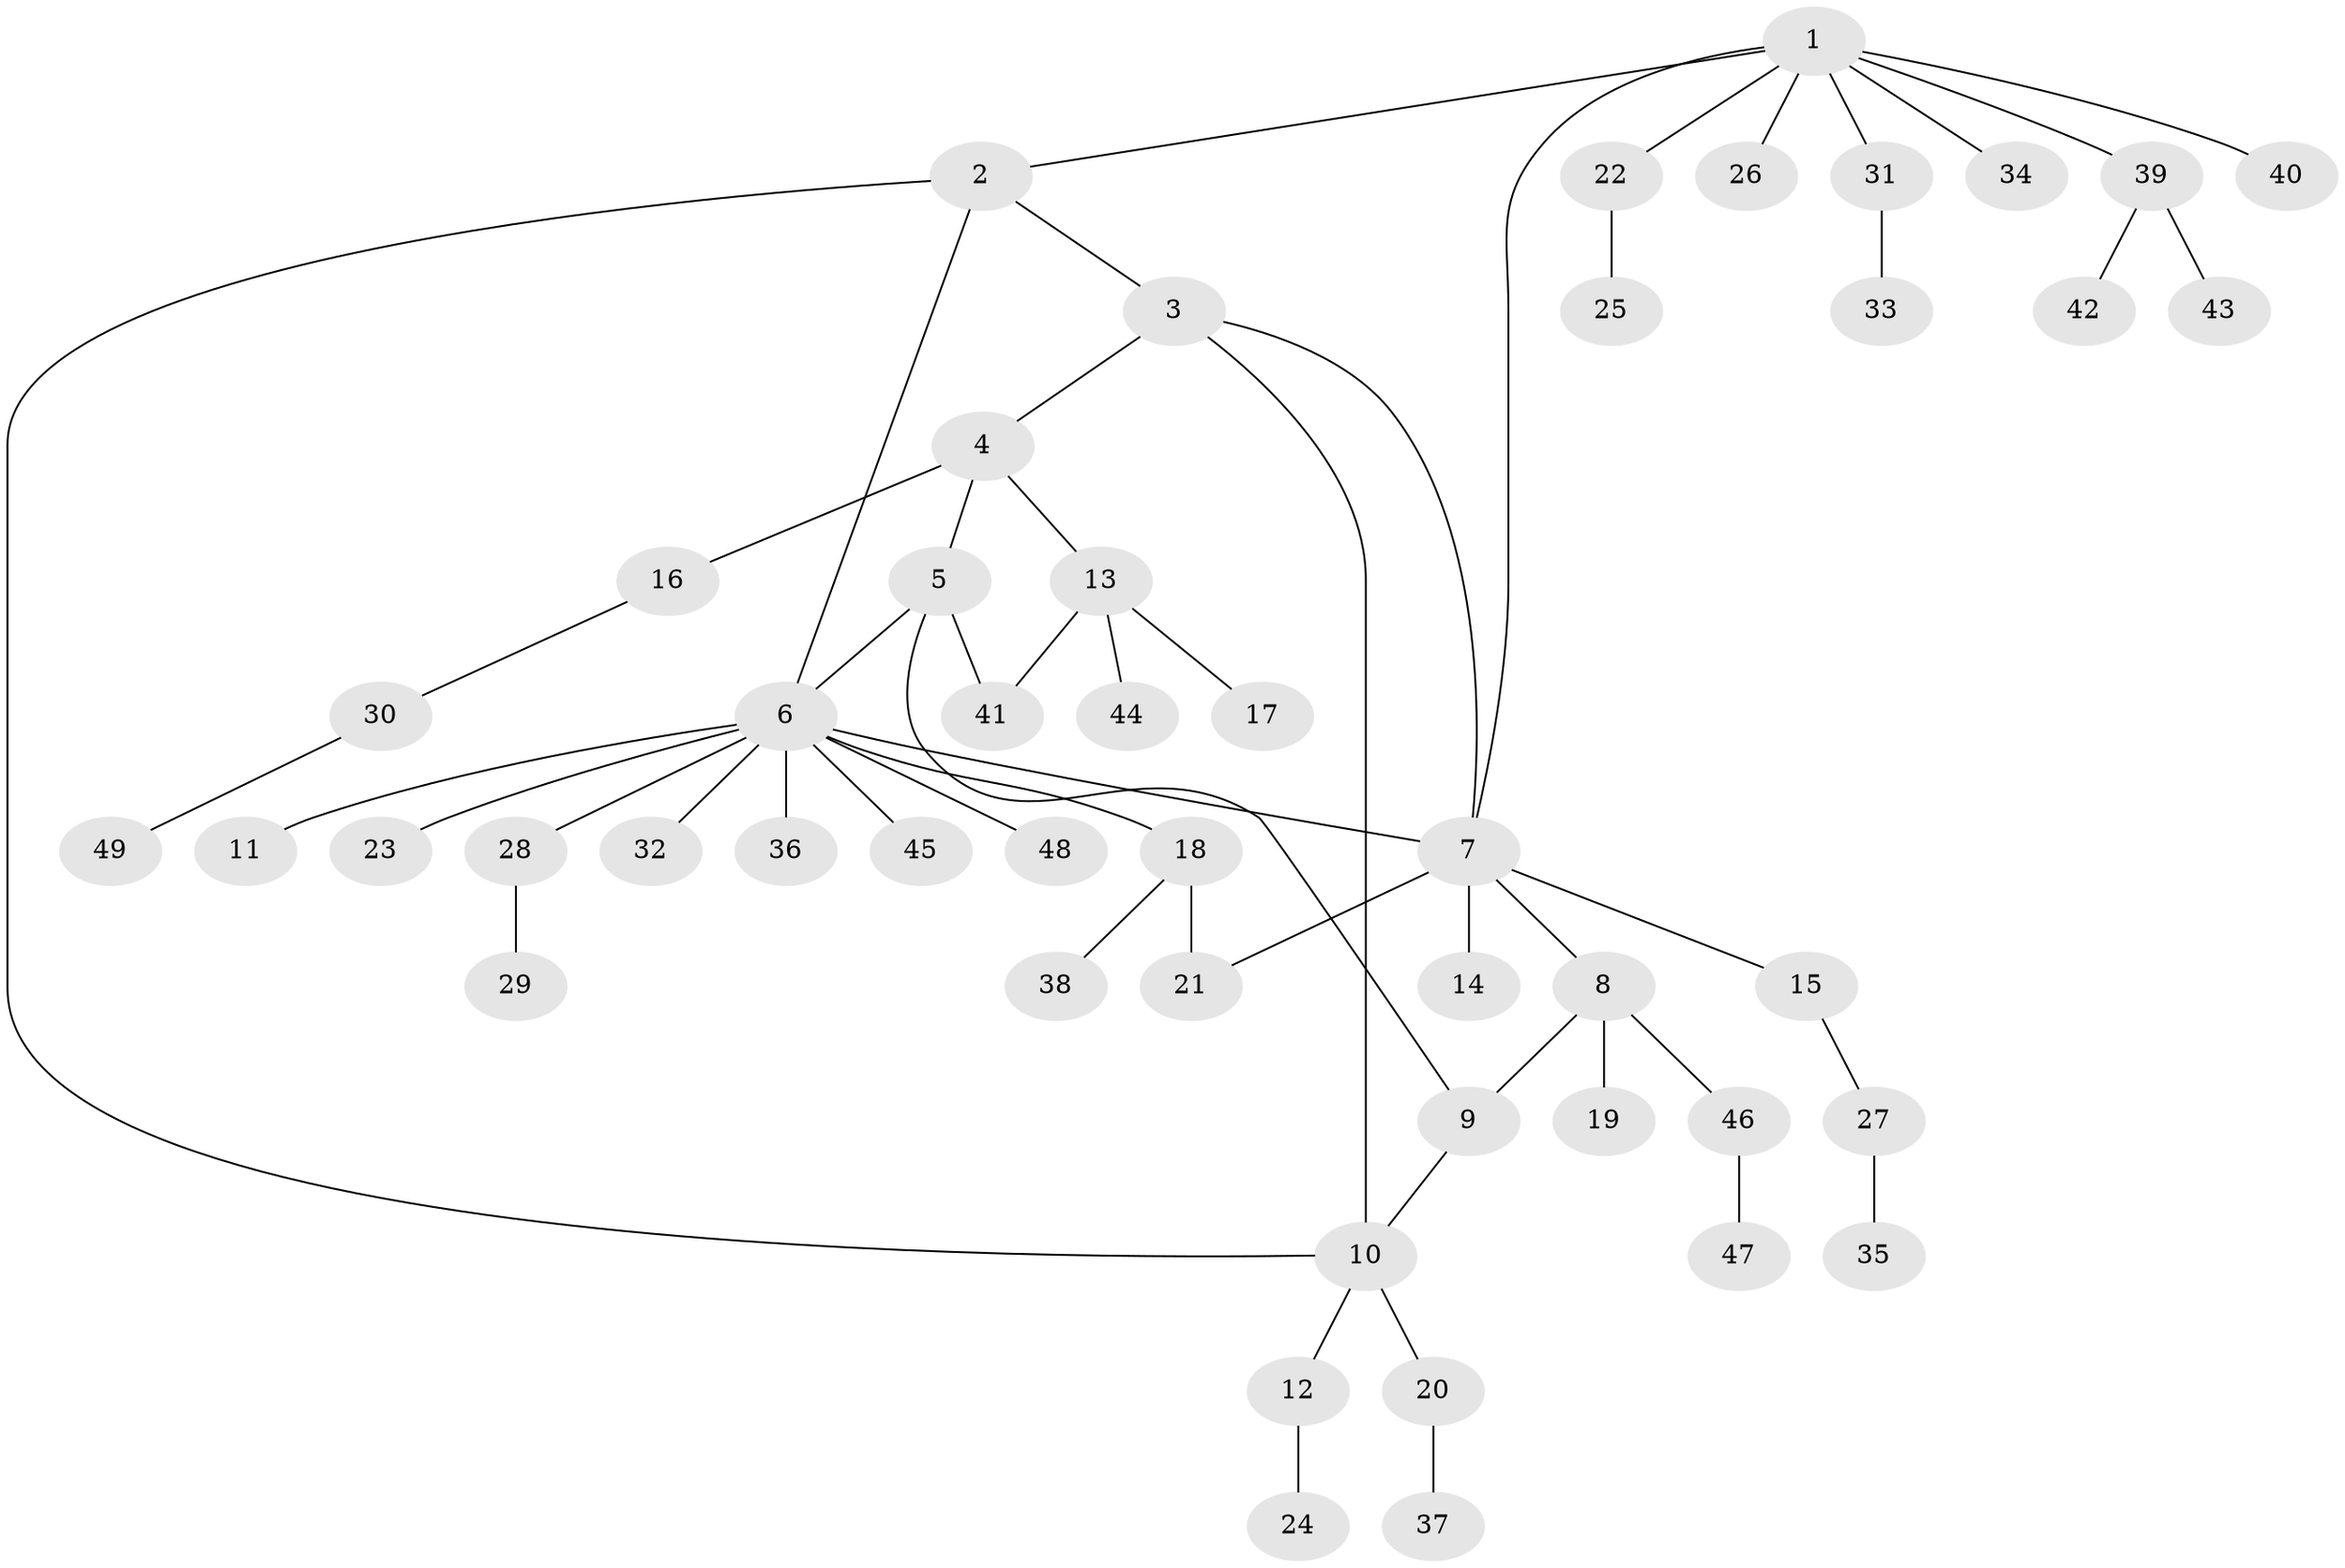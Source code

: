 // coarse degree distribution, {7: 0.03333333333333333, 9: 0.03333333333333333, 4: 0.03333333333333333, 10: 0.03333333333333333, 6: 0.03333333333333333, 3: 0.1, 1: 0.5666666666666667, 2: 0.16666666666666666}
// Generated by graph-tools (version 1.1) at 2025/52/03/04/25 22:52:26]
// undirected, 49 vertices, 56 edges
graph export_dot {
  node [color=gray90,style=filled];
  1;
  2;
  3;
  4;
  5;
  6;
  7;
  8;
  9;
  10;
  11;
  12;
  13;
  14;
  15;
  16;
  17;
  18;
  19;
  20;
  21;
  22;
  23;
  24;
  25;
  26;
  27;
  28;
  29;
  30;
  31;
  32;
  33;
  34;
  35;
  36;
  37;
  38;
  39;
  40;
  41;
  42;
  43;
  44;
  45;
  46;
  47;
  48;
  49;
  1 -- 2;
  1 -- 7;
  1 -- 22;
  1 -- 26;
  1 -- 31;
  1 -- 34;
  1 -- 39;
  1 -- 40;
  2 -- 3;
  2 -- 6;
  2 -- 10;
  3 -- 4;
  3 -- 7;
  3 -- 10;
  4 -- 5;
  4 -- 13;
  4 -- 16;
  5 -- 6;
  5 -- 9;
  5 -- 41;
  6 -- 7;
  6 -- 11;
  6 -- 18;
  6 -- 23;
  6 -- 28;
  6 -- 32;
  6 -- 36;
  6 -- 45;
  6 -- 48;
  7 -- 8;
  7 -- 14;
  7 -- 15;
  7 -- 21;
  8 -- 9;
  8 -- 19;
  8 -- 46;
  9 -- 10;
  10 -- 12;
  10 -- 20;
  12 -- 24;
  13 -- 17;
  13 -- 41;
  13 -- 44;
  15 -- 27;
  16 -- 30;
  18 -- 21;
  18 -- 38;
  20 -- 37;
  22 -- 25;
  27 -- 35;
  28 -- 29;
  30 -- 49;
  31 -- 33;
  39 -- 42;
  39 -- 43;
  46 -- 47;
}
